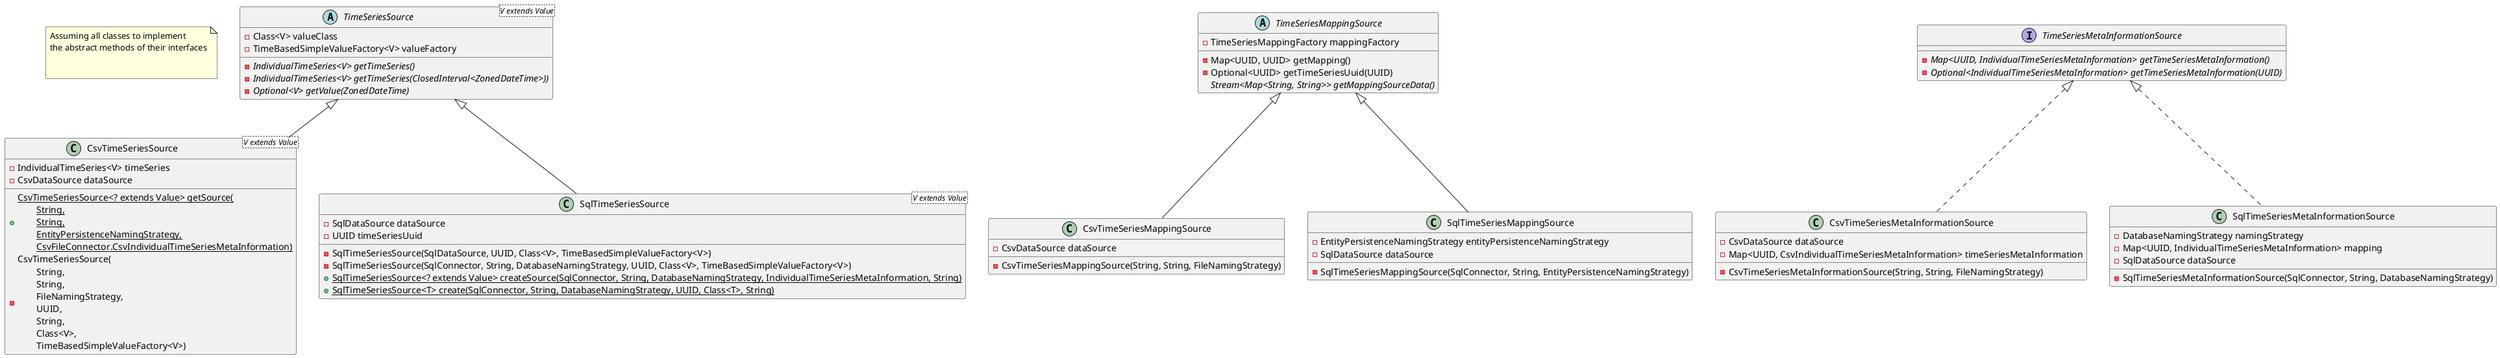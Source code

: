 @startuml

note "Assuming all classes to implement \nthe abstract methods of their interfaces\n\n" as generalNotes

abstract class TimeSeriesSource<V extends Value> {
    - Class<V> valueClass
    - TimeBasedSimpleValueFactory<V> valueFactory
    - {abstract} IndividualTimeSeries<V> getTimeSeries()
    - {abstract} IndividualTimeSeries<V> getTimeSeries(ClosedInterval<ZonedDateTime>))
    - {abstract} Optional<V> getValue(ZonedDateTime)
}

TimeSeriesSource <|-- CsvTimeSeriesSource
TimeSeriesSource <|-- SqlTimeSeriesSource

class CsvTimeSeriesSource<V extends Value> {
    - IndividualTimeSeries<V> timeSeries
    - CsvDataSource dataSource
    + {static} CsvTimeSeriesSource<? extends Value> getSource(\n\tString,\n\tString,\n\tEntityPersistenceNamingStrategy,\n\tCsvFileConnector.CsvIndividualTimeSeriesMetaInformation)
    - CsvTimeSeriesSource(\n\tString,\n\tString,\n\tFileNamingStrategy,\n\tUUID,\n\tString,\n\tClass<V>,\n\tTimeBasedSimpleValueFactory<V>)
}

class SqlTimeSeriesSource<V extends Value> {
    - SqlDataSource dataSource
    - UUID timeSeriesUuid
    - SqlTimeSeriesSource(SqlDataSource, UUID, Class<V>, TimeBasedSimpleValueFactory<V>)
    - SqlTimeSeriesSource(SqlConnector, String, DatabaseNamingStrategy, UUID, Class<V>, TimeBasedSimpleValueFactory<V>)
    + {static} SqlTimeSeriesSource<? extends Value> createSource(SqlConnector, String, DatabaseNamingStrategy, IndividualTimeSeriesMetaInformation, String)
    + {static} SqlTimeSeriesSource<T> create(SqlConnector, String, DatabaseNamingStrategy, UUID, Class<T>, String)
}

abstract class TimeSeriesMappingSource {
    - TimeSeriesMappingFactory mappingFactory
    - Map<UUID, UUID> getMapping()
    - Optional<UUID> getTimeSeriesUuid(UUID)
    {abstract} Stream<Map<String, String>> getMappingSourceData()
}

TimeSeriesMappingSource <|-- CsvTimeSeriesMappingSource
TimeSeriesMappingSource <|-- SqlTimeSeriesMappingSource

class CsvTimeSeriesMappingSource {
    - CsvDataSource dataSource
    - CsvTimeSeriesMappingSource(String, String, FileNamingStrategy)
}

class SqlTimeSeriesMappingSource {
    - EntityPersistenceNamingStrategy entityPersistenceNamingStrategy
    - SqlDataSource dataSource
    - SqlTimeSeriesMappingSource(SqlConnector, String, EntityPersistenceNamingStrategy)
}

interface TimeSeriesMetaInformationSource {
    - {abstract} Map<UUID, IndividualTimeSeriesMetaInformation> getTimeSeriesMetaInformation()
    - {abstract} Optional<IndividualTimeSeriesMetaInformation> getTimeSeriesMetaInformation(UUID)
}

TimeSeriesMetaInformationSource <|.. CsvTimeSeriesMetaInformationSource
TimeSeriesMetaInformationSource <|.. SqlTimeSeriesMetaInformationSource

class CsvTimeSeriesMetaInformationSource {
    - CsvDataSource dataSource
    - Map<UUID, CsvIndividualTimeSeriesMetaInformation> timeSeriesMetaInformation
    - CsvTimeSeriesMetaInformationSource(String, String, FileNamingStrategy)
}

class SqlTimeSeriesMetaInformationSource {
    - DatabaseNamingStrategy namingStrategy
    - Map<UUID, IndividualTimeSeriesMetaInformation> mapping
    - SqlDataSource dataSource
    - SqlTimeSeriesMetaInformationSource(SqlConnector, String, DatabaseNamingStrategy)
}
@enduml